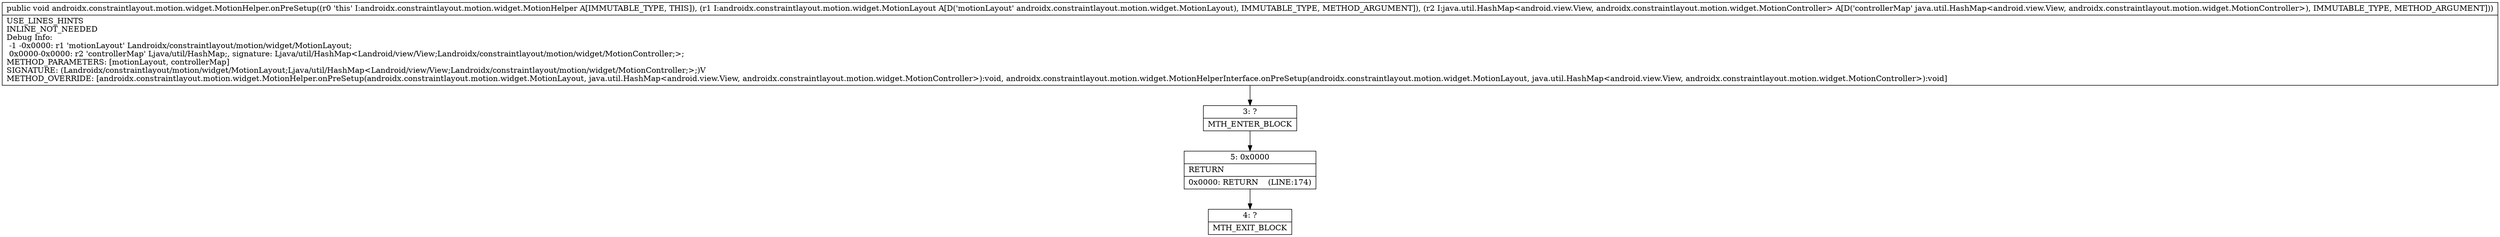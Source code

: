 digraph "CFG forandroidx.constraintlayout.motion.widget.MotionHelper.onPreSetup(Landroidx\/constraintlayout\/motion\/widget\/MotionLayout;Ljava\/util\/HashMap;)V" {
Node_3 [shape=record,label="{3\:\ ?|MTH_ENTER_BLOCK\l}"];
Node_5 [shape=record,label="{5\:\ 0x0000|RETURN\l|0x0000: RETURN    (LINE:174)\l}"];
Node_4 [shape=record,label="{4\:\ ?|MTH_EXIT_BLOCK\l}"];
MethodNode[shape=record,label="{public void androidx.constraintlayout.motion.widget.MotionHelper.onPreSetup((r0 'this' I:androidx.constraintlayout.motion.widget.MotionHelper A[IMMUTABLE_TYPE, THIS]), (r1 I:androidx.constraintlayout.motion.widget.MotionLayout A[D('motionLayout' androidx.constraintlayout.motion.widget.MotionLayout), IMMUTABLE_TYPE, METHOD_ARGUMENT]), (r2 I:java.util.HashMap\<android.view.View, androidx.constraintlayout.motion.widget.MotionController\> A[D('controllerMap' java.util.HashMap\<android.view.View, androidx.constraintlayout.motion.widget.MotionController\>), IMMUTABLE_TYPE, METHOD_ARGUMENT]))  | USE_LINES_HINTS\lINLINE_NOT_NEEDED\lDebug Info:\l  \-1 \-0x0000: r1 'motionLayout' Landroidx\/constraintlayout\/motion\/widget\/MotionLayout;\l  0x0000\-0x0000: r2 'controllerMap' Ljava\/util\/HashMap;, signature: Ljava\/util\/HashMap\<Landroid\/view\/View;Landroidx\/constraintlayout\/motion\/widget\/MotionController;\>;\lMETHOD_PARAMETERS: [motionLayout, controllerMap]\lSIGNATURE: (Landroidx\/constraintlayout\/motion\/widget\/MotionLayout;Ljava\/util\/HashMap\<Landroid\/view\/View;Landroidx\/constraintlayout\/motion\/widget\/MotionController;\>;)V\lMETHOD_OVERRIDE: [androidx.constraintlayout.motion.widget.MotionHelper.onPreSetup(androidx.constraintlayout.motion.widget.MotionLayout, java.util.HashMap\<android.view.View, androidx.constraintlayout.motion.widget.MotionController\>):void, androidx.constraintlayout.motion.widget.MotionHelperInterface.onPreSetup(androidx.constraintlayout.motion.widget.MotionLayout, java.util.HashMap\<android.view.View, androidx.constraintlayout.motion.widget.MotionController\>):void]\l}"];
MethodNode -> Node_3;Node_3 -> Node_5;
Node_5 -> Node_4;
}

